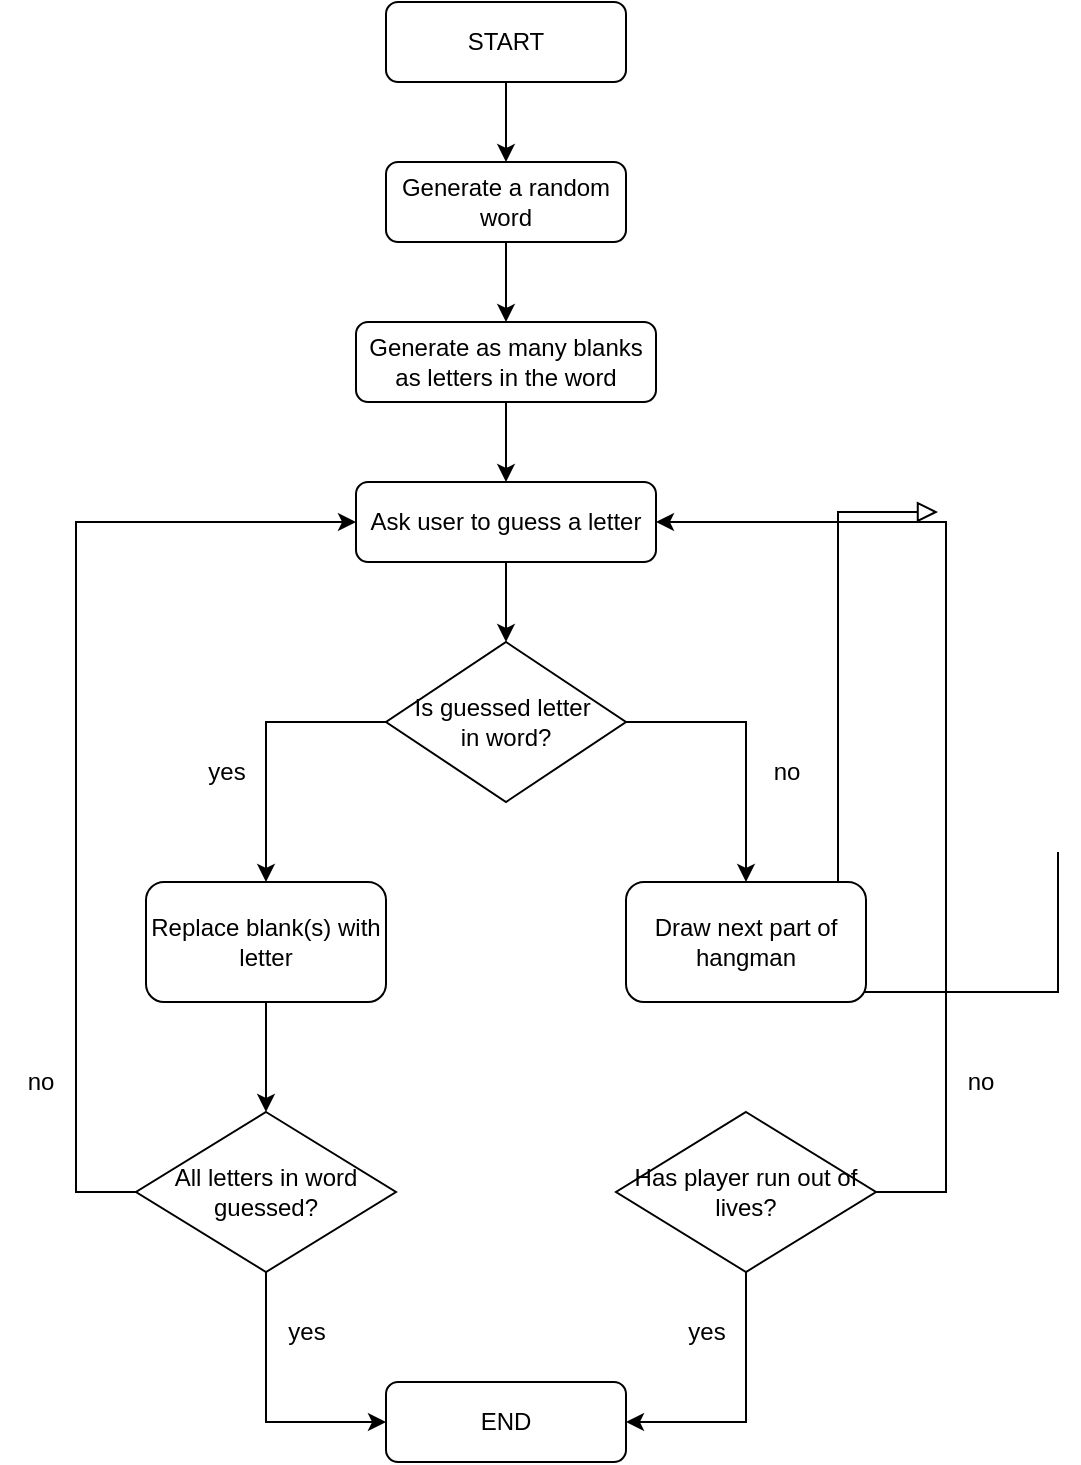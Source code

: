 <mxfile version="24.0.4" type="device">
  <diagram id="C5RBs43oDa-KdzZeNtuy" name="Page-1">
    <mxGraphModel dx="954" dy="591" grid="1" gridSize="10" guides="1" tooltips="1" connect="1" arrows="1" fold="1" page="1" pageScale="1" pageWidth="827" pageHeight="1169" math="0" shadow="0">
      <root>
        <mxCell id="WIyWlLk6GJQsqaUBKTNV-0" />
        <mxCell id="WIyWlLk6GJQsqaUBKTNV-1" parent="WIyWlLk6GJQsqaUBKTNV-0" />
        <mxCell id="q_RWiekR5Byo8Pq4ImXt-17" value="No&amp;nbsp;" style="rounded=0;html=1;jettySize=auto;orthogonalLoop=1;fontSize=11;endArrow=block;endFill=0;endSize=8;strokeWidth=1;shadow=0;labelBackgroundColor=none;edgeStyle=orthogonalEdgeStyle;exitX=0;exitY=0.5;exitDx=0;exitDy=0;entryX=0;entryY=0.5;entryDx=0;entryDy=0;" edge="1" parent="WIyWlLk6GJQsqaUBKTNV-1" source="q_RWiekR5Byo8Pq4ImXt-16">
          <mxGeometry x="-0.03" y="10" relative="1" as="geometry">
            <mxPoint as="offset" />
            <mxPoint x="589" y="465" as="sourcePoint" />
            <mxPoint x="529" y="295" as="targetPoint" />
            <Array as="points">
              <mxPoint x="479" y="535" />
              <mxPoint x="479" y="295" />
            </Array>
          </mxGeometry>
        </mxCell>
        <mxCell id="q_RWiekR5Byo8Pq4ImXt-18" value="START" style="rounded=1;whiteSpace=wrap;html=1;fontSize=12;glass=0;strokeWidth=1;shadow=0;" vertex="1" parent="WIyWlLk6GJQsqaUBKTNV-1">
          <mxGeometry x="253" y="40" width="120" height="40" as="geometry" />
        </mxCell>
        <mxCell id="q_RWiekR5Byo8Pq4ImXt-19" value="Generate a random word" style="rounded=1;whiteSpace=wrap;html=1;fontSize=12;glass=0;strokeWidth=1;shadow=0;" vertex="1" parent="WIyWlLk6GJQsqaUBKTNV-1">
          <mxGeometry x="253" y="120" width="120" height="40" as="geometry" />
        </mxCell>
        <mxCell id="q_RWiekR5Byo8Pq4ImXt-20" value="" style="endArrow=classic;html=1;rounded=0;exitX=0.5;exitY=1;exitDx=0;exitDy=0;entryX=0.5;entryY=0;entryDx=0;entryDy=0;" edge="1" parent="WIyWlLk6GJQsqaUBKTNV-1" source="q_RWiekR5Byo8Pq4ImXt-18" target="q_RWiekR5Byo8Pq4ImXt-19">
          <mxGeometry width="50" height="50" relative="1" as="geometry">
            <mxPoint x="443" y="190" as="sourcePoint" />
            <mxPoint x="493" y="140" as="targetPoint" />
          </mxGeometry>
        </mxCell>
        <mxCell id="q_RWiekR5Byo8Pq4ImXt-22" value="Generate as many blanks as letters in the word" style="rounded=1;whiteSpace=wrap;html=1;fontSize=12;glass=0;strokeWidth=1;shadow=0;" vertex="1" parent="WIyWlLk6GJQsqaUBKTNV-1">
          <mxGeometry x="238" y="200" width="150" height="40" as="geometry" />
        </mxCell>
        <mxCell id="q_RWiekR5Byo8Pq4ImXt-23" value="" style="endArrow=classic;html=1;rounded=0;exitX=0.5;exitY=1;exitDx=0;exitDy=0;entryX=0.5;entryY=0;entryDx=0;entryDy=0;" edge="1" parent="WIyWlLk6GJQsqaUBKTNV-1" source="q_RWiekR5Byo8Pq4ImXt-19" target="q_RWiekR5Byo8Pq4ImXt-22">
          <mxGeometry width="50" height="50" relative="1" as="geometry">
            <mxPoint x="443" y="190" as="sourcePoint" />
            <mxPoint x="493" y="140" as="targetPoint" />
          </mxGeometry>
        </mxCell>
        <mxCell id="q_RWiekR5Byo8Pq4ImXt-24" value="Ask user to guess a letter" style="rounded=1;whiteSpace=wrap;html=1;fontSize=12;glass=0;strokeWidth=1;shadow=0;" vertex="1" parent="WIyWlLk6GJQsqaUBKTNV-1">
          <mxGeometry x="238" y="280" width="150" height="40" as="geometry" />
        </mxCell>
        <mxCell id="q_RWiekR5Byo8Pq4ImXt-25" value="" style="endArrow=classic;html=1;rounded=0;exitX=0.5;exitY=1;exitDx=0;exitDy=0;entryX=0.5;entryY=0;entryDx=0;entryDy=0;" edge="1" parent="WIyWlLk6GJQsqaUBKTNV-1" source="q_RWiekR5Byo8Pq4ImXt-22" target="q_RWiekR5Byo8Pq4ImXt-24">
          <mxGeometry width="50" height="50" relative="1" as="geometry">
            <mxPoint x="443" y="280" as="sourcePoint" />
            <mxPoint x="493" y="230" as="targetPoint" />
          </mxGeometry>
        </mxCell>
        <mxCell id="q_RWiekR5Byo8Pq4ImXt-26" value="Is guessed letter&amp;nbsp;&lt;div&gt;in word?&lt;/div&gt;" style="rhombus;whiteSpace=wrap;html=1;" vertex="1" parent="WIyWlLk6GJQsqaUBKTNV-1">
          <mxGeometry x="253" y="360" width="120" height="80" as="geometry" />
        </mxCell>
        <mxCell id="q_RWiekR5Byo8Pq4ImXt-27" value="" style="endArrow=classic;html=1;rounded=0;exitX=0.5;exitY=1;exitDx=0;exitDy=0;entryX=0.5;entryY=0;entryDx=0;entryDy=0;" edge="1" parent="WIyWlLk6GJQsqaUBKTNV-1" source="q_RWiekR5Byo8Pq4ImXt-24" target="q_RWiekR5Byo8Pq4ImXt-26">
          <mxGeometry width="50" height="50" relative="1" as="geometry">
            <mxPoint x="323" y="250" as="sourcePoint" />
            <mxPoint x="323" y="290" as="targetPoint" />
          </mxGeometry>
        </mxCell>
        <mxCell id="q_RWiekR5Byo8Pq4ImXt-28" value="Replace blank(s) with letter" style="rounded=1;whiteSpace=wrap;html=1;" vertex="1" parent="WIyWlLk6GJQsqaUBKTNV-1">
          <mxGeometry x="133" y="480" width="120" height="60" as="geometry" />
        </mxCell>
        <mxCell id="q_RWiekR5Byo8Pq4ImXt-29" value="Draw next part of hangman" style="rounded=1;whiteSpace=wrap;html=1;" vertex="1" parent="WIyWlLk6GJQsqaUBKTNV-1">
          <mxGeometry x="373" y="480" width="120" height="60" as="geometry" />
        </mxCell>
        <mxCell id="q_RWiekR5Byo8Pq4ImXt-30" value="" style="endArrow=classic;html=1;rounded=0;exitX=1;exitY=0.5;exitDx=0;exitDy=0;entryX=0.5;entryY=0;entryDx=0;entryDy=0;" edge="1" parent="WIyWlLk6GJQsqaUBKTNV-1" source="q_RWiekR5Byo8Pq4ImXt-26" target="q_RWiekR5Byo8Pq4ImXt-29">
          <mxGeometry width="50" height="50" relative="1" as="geometry">
            <mxPoint x="443" y="370" as="sourcePoint" />
            <mxPoint x="493" y="320" as="targetPoint" />
            <Array as="points">
              <mxPoint x="433" y="400" />
            </Array>
          </mxGeometry>
        </mxCell>
        <mxCell id="q_RWiekR5Byo8Pq4ImXt-31" value="" style="endArrow=classic;html=1;rounded=0;exitX=0;exitY=0.5;exitDx=0;exitDy=0;entryX=0.5;entryY=0;entryDx=0;entryDy=0;" edge="1" parent="WIyWlLk6GJQsqaUBKTNV-1" source="q_RWiekR5Byo8Pq4ImXt-26">
          <mxGeometry width="50" height="50" relative="1" as="geometry">
            <mxPoint x="133" y="400" as="sourcePoint" />
            <mxPoint x="193" y="480" as="targetPoint" />
            <Array as="points">
              <mxPoint x="193" y="400" />
            </Array>
          </mxGeometry>
        </mxCell>
        <mxCell id="q_RWiekR5Byo8Pq4ImXt-34" value="yes" style="text;html=1;align=center;verticalAlign=middle;resizable=0;points=[];autosize=1;strokeColor=none;fillColor=none;" vertex="1" parent="WIyWlLk6GJQsqaUBKTNV-1">
          <mxGeometry x="153" y="410" width="40" height="30" as="geometry" />
        </mxCell>
        <mxCell id="q_RWiekR5Byo8Pq4ImXt-35" value="no" style="text;html=1;align=center;verticalAlign=middle;resizable=0;points=[];autosize=1;strokeColor=none;fillColor=none;" vertex="1" parent="WIyWlLk6GJQsqaUBKTNV-1">
          <mxGeometry x="433" y="410" width="40" height="30" as="geometry" />
        </mxCell>
        <mxCell id="q_RWiekR5Byo8Pq4ImXt-42" value="All letters in word guessed?" style="rhombus;whiteSpace=wrap;html=1;" vertex="1" parent="WIyWlLk6GJQsqaUBKTNV-1">
          <mxGeometry x="128" y="595" width="130" height="80" as="geometry" />
        </mxCell>
        <mxCell id="q_RWiekR5Byo8Pq4ImXt-43" value="" style="endArrow=classic;html=1;rounded=0;entryX=0.5;entryY=0;entryDx=0;entryDy=0;" edge="1" parent="WIyWlLk6GJQsqaUBKTNV-1" source="q_RWiekR5Byo8Pq4ImXt-28" target="q_RWiekR5Byo8Pq4ImXt-42">
          <mxGeometry width="50" height="50" relative="1" as="geometry">
            <mxPoint x="313" y="510" as="sourcePoint" />
            <mxPoint x="493" y="400" as="targetPoint" />
          </mxGeometry>
        </mxCell>
        <mxCell id="q_RWiekR5Byo8Pq4ImXt-46" value="" style="endArrow=classic;html=1;rounded=0;exitX=0.5;exitY=1;exitDx=0;exitDy=0;entryX=1;entryY=0.5;entryDx=0;entryDy=0;" edge="1" parent="WIyWlLk6GJQsqaUBKTNV-1" source="q_RWiekR5Byo8Pq4ImXt-52" target="q_RWiekR5Byo8Pq4ImXt-51">
          <mxGeometry width="50" height="50" relative="1" as="geometry">
            <mxPoint x="312.5" y="665" as="sourcePoint" />
            <mxPoint x="313" y="730" as="targetPoint" />
            <Array as="points">
              <mxPoint x="433" y="750" />
            </Array>
          </mxGeometry>
        </mxCell>
        <mxCell id="q_RWiekR5Byo8Pq4ImXt-47" value="" style="endArrow=classic;html=1;rounded=0;entryX=1;entryY=0.5;entryDx=0;entryDy=0;exitX=1;exitY=0.5;exitDx=0;exitDy=0;" edge="1" parent="WIyWlLk6GJQsqaUBKTNV-1" source="q_RWiekR5Byo8Pq4ImXt-52" target="q_RWiekR5Byo8Pq4ImXt-24">
          <mxGeometry width="50" height="50" relative="1" as="geometry">
            <mxPoint x="503" y="630" as="sourcePoint" />
            <mxPoint x="573" y="360" as="targetPoint" />
            <Array as="points">
              <mxPoint x="533" y="635" />
              <mxPoint x="533" y="300" />
            </Array>
          </mxGeometry>
        </mxCell>
        <mxCell id="q_RWiekR5Byo8Pq4ImXt-49" value="yes" style="text;html=1;align=center;verticalAlign=middle;resizable=0;points=[];autosize=1;strokeColor=none;fillColor=none;" vertex="1" parent="WIyWlLk6GJQsqaUBKTNV-1">
          <mxGeometry x="393" y="690" width="40" height="30" as="geometry" />
        </mxCell>
        <mxCell id="q_RWiekR5Byo8Pq4ImXt-50" value="no" style="text;html=1;align=center;verticalAlign=middle;resizable=0;points=[];autosize=1;strokeColor=none;fillColor=none;" vertex="1" parent="WIyWlLk6GJQsqaUBKTNV-1">
          <mxGeometry x="530" y="565" width="40" height="30" as="geometry" />
        </mxCell>
        <mxCell id="q_RWiekR5Byo8Pq4ImXt-51" value="END" style="rounded=1;whiteSpace=wrap;html=1;fontSize=12;glass=0;strokeWidth=1;shadow=0;" vertex="1" parent="WIyWlLk6GJQsqaUBKTNV-1">
          <mxGeometry x="253" y="730" width="120" height="40" as="geometry" />
        </mxCell>
        <mxCell id="q_RWiekR5Byo8Pq4ImXt-52" value="Has player run out of lives?" style="rhombus;whiteSpace=wrap;html=1;" vertex="1" parent="WIyWlLk6GJQsqaUBKTNV-1">
          <mxGeometry x="368" y="595" width="130" height="80" as="geometry" />
        </mxCell>
        <mxCell id="q_RWiekR5Byo8Pq4ImXt-53" value="yes" style="text;html=1;align=center;verticalAlign=middle;resizable=0;points=[];autosize=1;strokeColor=none;fillColor=none;" vertex="1" parent="WIyWlLk6GJQsqaUBKTNV-1">
          <mxGeometry x="193" y="690" width="40" height="30" as="geometry" />
        </mxCell>
        <mxCell id="q_RWiekR5Byo8Pq4ImXt-55" value="" style="endArrow=classic;html=1;rounded=0;exitX=0.5;exitY=1;exitDx=0;exitDy=0;entryX=0;entryY=0.5;entryDx=0;entryDy=0;" edge="1" parent="WIyWlLk6GJQsqaUBKTNV-1" source="q_RWiekR5Byo8Pq4ImXt-42" target="q_RWiekR5Byo8Pq4ImXt-51">
          <mxGeometry width="50" height="50" relative="1" as="geometry">
            <mxPoint x="443" y="590" as="sourcePoint" />
            <mxPoint x="493" y="540" as="targetPoint" />
            <Array as="points">
              <mxPoint x="193" y="750" />
            </Array>
          </mxGeometry>
        </mxCell>
        <mxCell id="q_RWiekR5Byo8Pq4ImXt-56" value="" style="endArrow=classic;html=1;rounded=0;entryX=0;entryY=0.5;entryDx=0;entryDy=0;exitX=0;exitY=0.5;exitDx=0;exitDy=0;" edge="1" parent="WIyWlLk6GJQsqaUBKTNV-1" source="q_RWiekR5Byo8Pq4ImXt-42" target="q_RWiekR5Byo8Pq4ImXt-24">
          <mxGeometry width="50" height="50" relative="1" as="geometry">
            <mxPoint x="63" y="635" as="sourcePoint" />
            <mxPoint x="-47" y="300" as="targetPoint" />
            <Array as="points">
              <mxPoint x="98" y="635" />
              <mxPoint x="98" y="300" />
            </Array>
          </mxGeometry>
        </mxCell>
        <mxCell id="q_RWiekR5Byo8Pq4ImXt-57" value="no" style="text;html=1;align=center;verticalAlign=middle;resizable=0;points=[];autosize=1;strokeColor=none;fillColor=none;" vertex="1" parent="WIyWlLk6GJQsqaUBKTNV-1">
          <mxGeometry x="60" y="565" width="40" height="30" as="geometry" />
        </mxCell>
      </root>
    </mxGraphModel>
  </diagram>
</mxfile>
